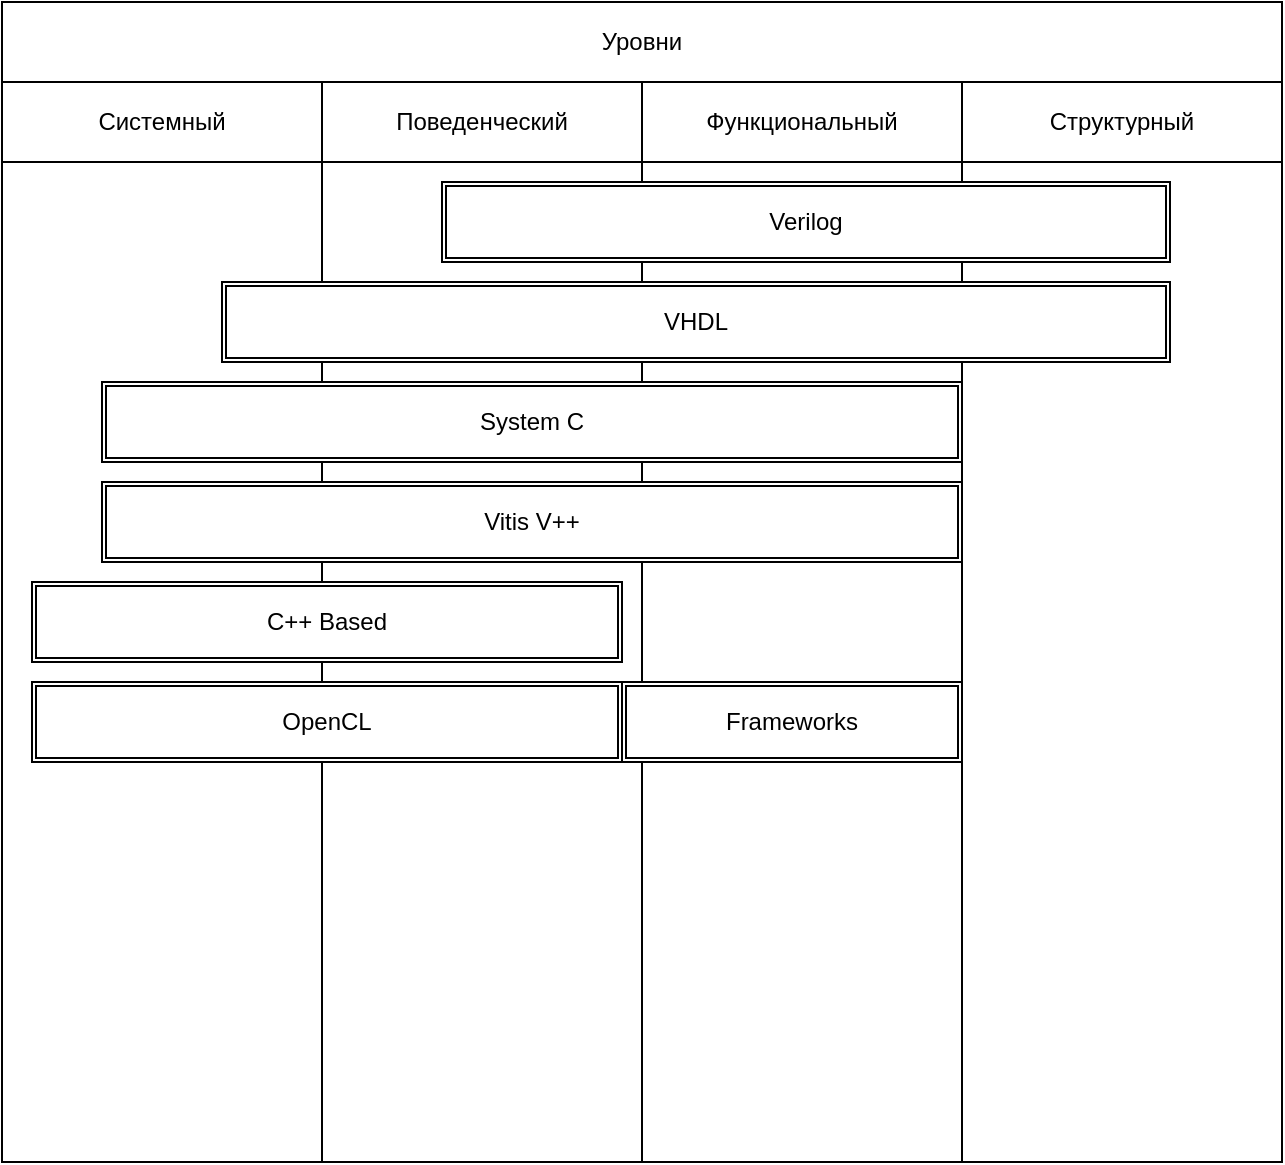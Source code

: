 <mxfile version="18.1.3" type="github"><diagram id="gUzCjJEhz2uwwndhh2of" name="Page-1"><mxGraphModel dx="1422" dy="804" grid="1" gridSize="10" guides="1" tooltips="1" connect="1" arrows="1" fold="1" page="1" pageScale="1" pageWidth="827" pageHeight="1169" math="0" shadow="0"><root><mxCell id="0"/><mxCell id="1" parent="0"/><mxCell id="X_Jciw2Jsyz_MfhRxZ_A-4" value="Системный" style="rounded=0;whiteSpace=wrap;html=1;" vertex="1" parent="1"><mxGeometry x="160" y="320" width="160" height="40" as="geometry"/></mxCell><mxCell id="X_Jciw2Jsyz_MfhRxZ_A-5" value="Поведенческий" style="rounded=0;whiteSpace=wrap;html=1;" vertex="1" parent="1"><mxGeometry x="320" y="320" width="160" height="40" as="geometry"/></mxCell><mxCell id="X_Jciw2Jsyz_MfhRxZ_A-6" value="Функциональный" style="rounded=0;whiteSpace=wrap;html=1;" vertex="1" parent="1"><mxGeometry x="480" y="320" width="160" height="40" as="geometry"/></mxCell><mxCell id="X_Jciw2Jsyz_MfhRxZ_A-7" value="Структурный" style="rounded=0;whiteSpace=wrap;html=1;" vertex="1" parent="1"><mxGeometry x="640" y="320" width="160" height="40" as="geometry"/></mxCell><mxCell id="X_Jciw2Jsyz_MfhRxZ_A-8" value="Уровни" style="rounded=0;whiteSpace=wrap;html=1;" vertex="1" parent="1"><mxGeometry x="160" y="280" width="640" height="40" as="geometry"/></mxCell><mxCell id="X_Jciw2Jsyz_MfhRxZ_A-9" value="" style="rounded=0;whiteSpace=wrap;html=1;" vertex="1" parent="1"><mxGeometry x="320" y="360" width="160" height="500" as="geometry"/></mxCell><mxCell id="X_Jciw2Jsyz_MfhRxZ_A-12" value="" style="rounded=0;whiteSpace=wrap;html=1;" vertex="1" parent="1"><mxGeometry x="480" y="360" width="160" height="500" as="geometry"/></mxCell><mxCell id="X_Jciw2Jsyz_MfhRxZ_A-13" value="" style="rounded=0;whiteSpace=wrap;html=1;" vertex="1" parent="1"><mxGeometry x="160" y="360" width="160" height="500" as="geometry"/></mxCell><mxCell id="X_Jciw2Jsyz_MfhRxZ_A-14" value="" style="rounded=0;whiteSpace=wrap;html=1;" vertex="1" parent="1"><mxGeometry x="640" y="360" width="160" height="500" as="geometry"/></mxCell><mxCell id="X_Jciw2Jsyz_MfhRxZ_A-2" value="Verilog" style="shape=ext;double=1;rounded=0;whiteSpace=wrap;html=1;" vertex="1" parent="1"><mxGeometry x="380" y="370" width="364" height="40" as="geometry"/></mxCell><mxCell id="X_Jciw2Jsyz_MfhRxZ_A-1" value="VHDL" style="shape=ext;double=1;rounded=0;whiteSpace=wrap;html=1;" vertex="1" parent="1"><mxGeometry x="270" y="420" width="474" height="40" as="geometry"/></mxCell><mxCell id="X_Jciw2Jsyz_MfhRxZ_A-15" value="System C" style="shape=ext;double=1;rounded=0;whiteSpace=wrap;html=1;" vertex="1" parent="1"><mxGeometry x="210" y="470" width="430" height="40" as="geometry"/></mxCell><mxCell id="X_Jciw2Jsyz_MfhRxZ_A-16" value="Vitis V++" style="shape=ext;double=1;rounded=0;whiteSpace=wrap;html=1;" vertex="1" parent="1"><mxGeometry x="210" y="520" width="430" height="40" as="geometry"/></mxCell><mxCell id="X_Jciw2Jsyz_MfhRxZ_A-17" value="C++ Based" style="shape=ext;double=1;rounded=0;whiteSpace=wrap;html=1;" vertex="1" parent="1"><mxGeometry x="175" y="570" width="295" height="40" as="geometry"/></mxCell><mxCell id="X_Jciw2Jsyz_MfhRxZ_A-19" value="OpenCL" style="shape=ext;double=1;rounded=0;whiteSpace=wrap;html=1;" vertex="1" parent="1"><mxGeometry x="175" y="620" width="295" height="40" as="geometry"/></mxCell><mxCell id="X_Jciw2Jsyz_MfhRxZ_A-20" value="Frameworks" style="shape=ext;double=1;rounded=0;whiteSpace=wrap;html=1;" vertex="1" parent="1"><mxGeometry x="470" y="620" width="170" height="40" as="geometry"/></mxCell></root></mxGraphModel></diagram></mxfile>